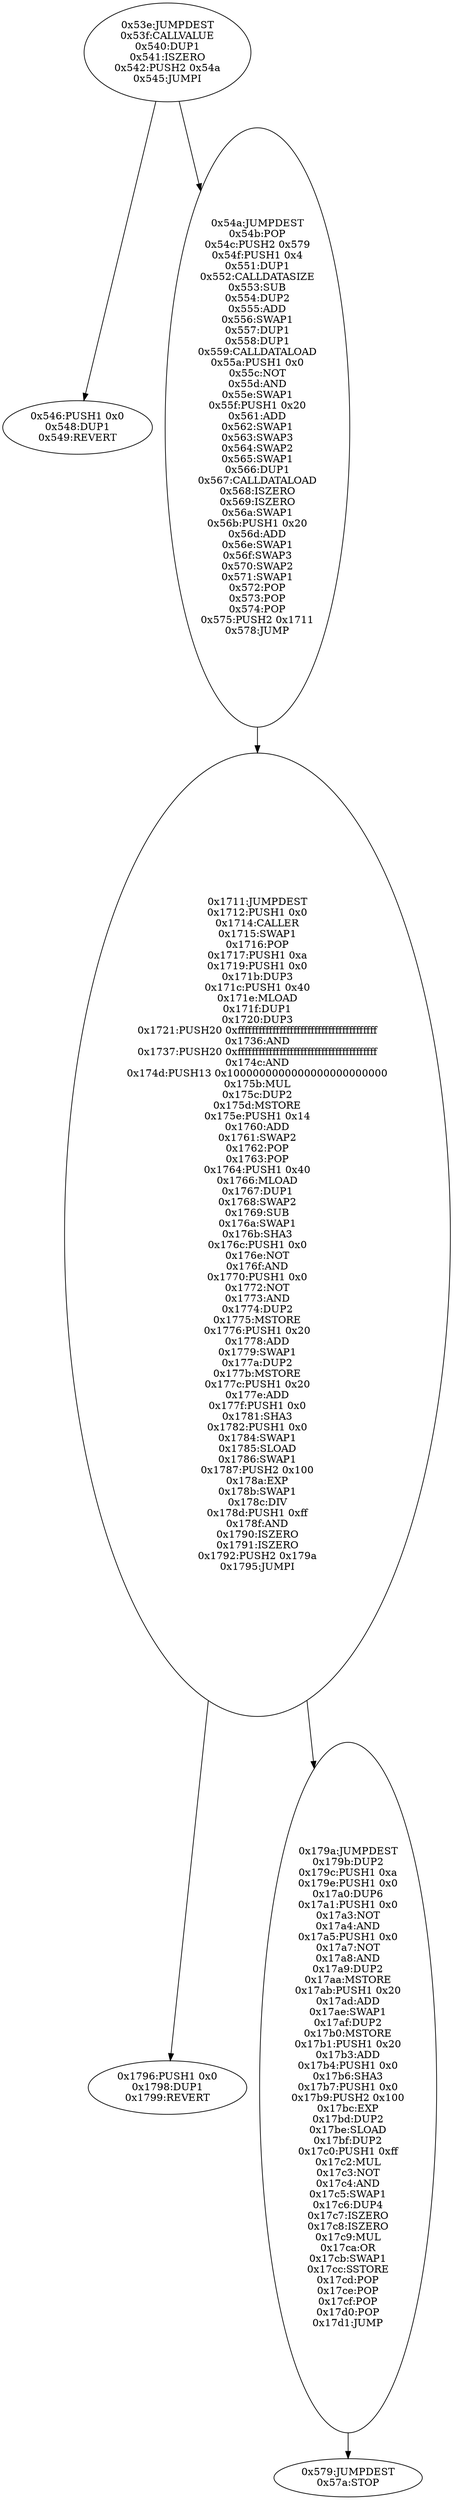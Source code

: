 digraph{
1342[label="0x53e:JUMPDEST
0x53f:CALLVALUE
0x540:DUP1
0x541:ISZERO
0x542:PUSH2 0x54a
0x545:JUMPI"]
1342 -> 1350
1342 -> 1354
1350[label="0x546:PUSH1 0x0
0x548:DUP1
0x549:REVERT"]
1354[label="0x54a:JUMPDEST
0x54b:POP
0x54c:PUSH2 0x579
0x54f:PUSH1 0x4
0x551:DUP1
0x552:CALLDATASIZE
0x553:SUB
0x554:DUP2
0x555:ADD
0x556:SWAP1
0x557:DUP1
0x558:DUP1
0x559:CALLDATALOAD
0x55a:PUSH1 0x0
0x55c:NOT
0x55d:AND
0x55e:SWAP1
0x55f:PUSH1 0x20
0x561:ADD
0x562:SWAP1
0x563:SWAP3
0x564:SWAP2
0x565:SWAP1
0x566:DUP1
0x567:CALLDATALOAD
0x568:ISZERO
0x569:ISZERO
0x56a:SWAP1
0x56b:PUSH1 0x20
0x56d:ADD
0x56e:SWAP1
0x56f:SWAP3
0x570:SWAP2
0x571:SWAP1
0x572:POP
0x573:POP
0x574:POP
0x575:PUSH2 0x1711
0x578:JUMP"]
1354 -> 5905
5905[label="0x1711:JUMPDEST
0x1712:PUSH1 0x0
0x1714:CALLER
0x1715:SWAP1
0x1716:POP
0x1717:PUSH1 0xa
0x1719:PUSH1 0x0
0x171b:DUP3
0x171c:PUSH1 0x40
0x171e:MLOAD
0x171f:DUP1
0x1720:DUP3
0x1721:PUSH20 0xffffffffffffffffffffffffffffffffffffffff
0x1736:AND
0x1737:PUSH20 0xffffffffffffffffffffffffffffffffffffffff
0x174c:AND
0x174d:PUSH13 0x1000000000000000000000000
0x175b:MUL
0x175c:DUP2
0x175d:MSTORE
0x175e:PUSH1 0x14
0x1760:ADD
0x1761:SWAP2
0x1762:POP
0x1763:POP
0x1764:PUSH1 0x40
0x1766:MLOAD
0x1767:DUP1
0x1768:SWAP2
0x1769:SUB
0x176a:SWAP1
0x176b:SHA3
0x176c:PUSH1 0x0
0x176e:NOT
0x176f:AND
0x1770:PUSH1 0x0
0x1772:NOT
0x1773:AND
0x1774:DUP2
0x1775:MSTORE
0x1776:PUSH1 0x20
0x1778:ADD
0x1779:SWAP1
0x177a:DUP2
0x177b:MSTORE
0x177c:PUSH1 0x20
0x177e:ADD
0x177f:PUSH1 0x0
0x1781:SHA3
0x1782:PUSH1 0x0
0x1784:SWAP1
0x1785:SLOAD
0x1786:SWAP1
0x1787:PUSH2 0x100
0x178a:EXP
0x178b:SWAP1
0x178c:DIV
0x178d:PUSH1 0xff
0x178f:AND
0x1790:ISZERO
0x1791:ISZERO
0x1792:PUSH2 0x179a
0x1795:JUMPI"]
5905 -> 6038
5905 -> 6042
6038[label="0x1796:PUSH1 0x0
0x1798:DUP1
0x1799:REVERT"]
6042[label="0x179a:JUMPDEST
0x179b:DUP2
0x179c:PUSH1 0xa
0x179e:PUSH1 0x0
0x17a0:DUP6
0x17a1:PUSH1 0x0
0x17a3:NOT
0x17a4:AND
0x17a5:PUSH1 0x0
0x17a7:NOT
0x17a8:AND
0x17a9:DUP2
0x17aa:MSTORE
0x17ab:PUSH1 0x20
0x17ad:ADD
0x17ae:SWAP1
0x17af:DUP2
0x17b0:MSTORE
0x17b1:PUSH1 0x20
0x17b3:ADD
0x17b4:PUSH1 0x0
0x17b6:SHA3
0x17b7:PUSH1 0x0
0x17b9:PUSH2 0x100
0x17bc:EXP
0x17bd:DUP2
0x17be:SLOAD
0x17bf:DUP2
0x17c0:PUSH1 0xff
0x17c2:MUL
0x17c3:NOT
0x17c4:AND
0x17c5:SWAP1
0x17c6:DUP4
0x17c7:ISZERO
0x17c8:ISZERO
0x17c9:MUL
0x17ca:OR
0x17cb:SWAP1
0x17cc:SSTORE
0x17cd:POP
0x17ce:POP
0x17cf:POP
0x17d0:POP
0x17d1:JUMP"]
6042 -> 1401
1401[label="0x579:JUMPDEST
0x57a:STOP"]

}